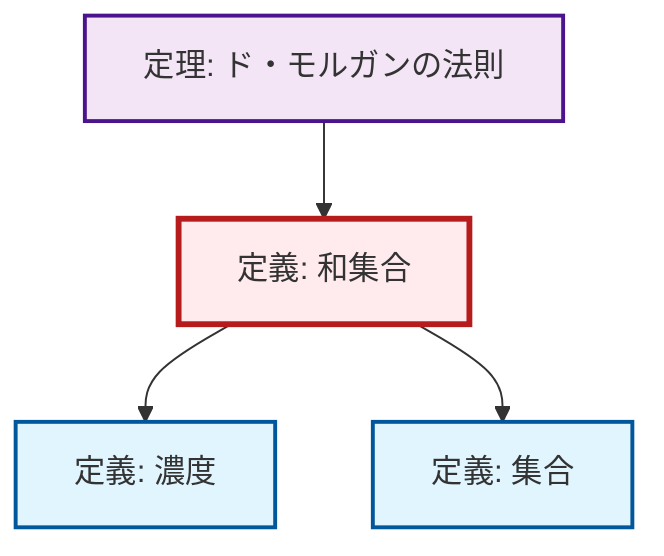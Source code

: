 graph TD
    classDef definition fill:#e1f5fe,stroke:#01579b,stroke-width:2px
    classDef theorem fill:#f3e5f5,stroke:#4a148c,stroke-width:2px
    classDef axiom fill:#fff3e0,stroke:#e65100,stroke-width:2px
    classDef example fill:#e8f5e9,stroke:#1b5e20,stroke-width:2px
    classDef current fill:#ffebee,stroke:#b71c1c,stroke-width:3px
    def-union["定義: 和集合"]:::definition
    def-cardinality["定義: 濃度"]:::definition
    thm-de-morgan["定理: ド・モルガンの法則"]:::theorem
    def-set["定義: 集合"]:::definition
    thm-de-morgan --> def-union
    def-union --> def-cardinality
    def-union --> def-set
    class def-union current